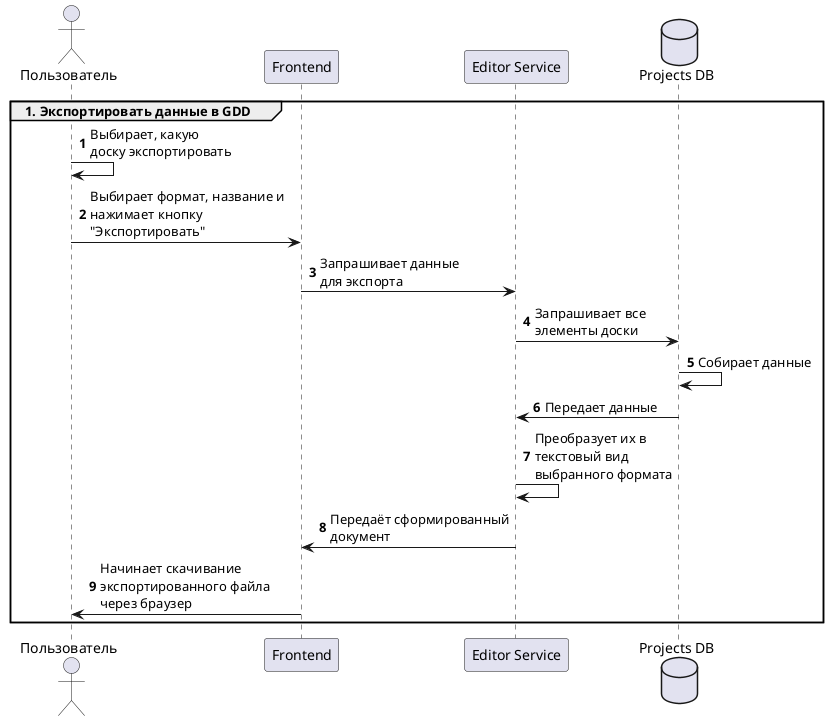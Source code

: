 @startuml export
autonumber
actor "Пользователь" as user
participant "Frontend" as frontend
participant "Editor Service" as editor
database "Projects DB" as db

group 1. Экспортировать данные в GDD
user -> user : Выбирает, какую\nдоску экспортировать
user -> frontend : Выбирает формат, название и\nнажимает кнопку\n"Экспортировать"
frontend -> editor : Запрашивает данные\nдля экспорта
editor -> db : Запрашивает все\nэлементы доски
db -> db : Собирает данные
db -> editor : Передает данные
editor -> editor : Преобразует их в\nтекстовый вид\nвыбранного формата
editor -> frontend : Передаёт сформированный\nдокумент
frontend -> user : Начинает скачивание\nэкспортированного файла\nчерез браузер
end

@enduml